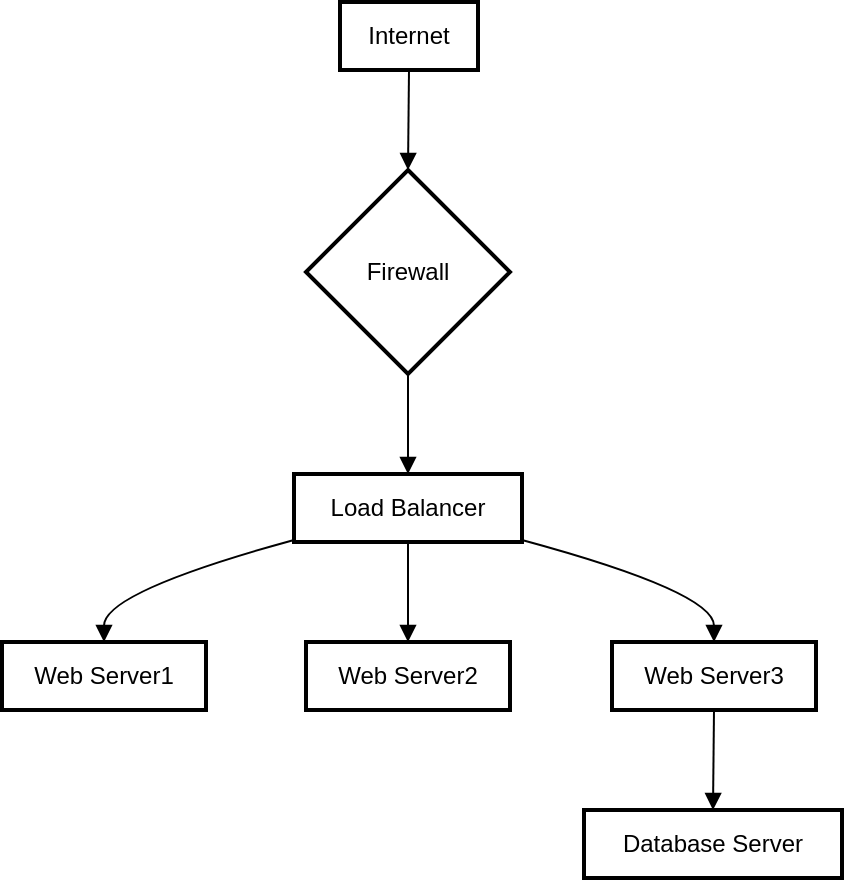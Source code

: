 <mxfile version="24.6.4" type="github">
  <diagram name="Page-1" id="5EwQsYHuU0AXtV6_2nuC">
    <mxGraphModel>
      <root>
        <mxCell id="0" />
        <mxCell id="1" parent="0" />
        <mxCell id="2" value="Internet" style="whiteSpace=wrap;strokeWidth=2;" vertex="1" parent="1">
          <mxGeometry x="169" width="69" height="34" as="geometry" />
        </mxCell>
        <mxCell id="3" value="Firewall" style="rhombus;strokeWidth=2;whiteSpace=wrap;" vertex="1" parent="1">
          <mxGeometry x="152" y="84" width="102" height="102" as="geometry" />
        </mxCell>
        <mxCell id="4" value="Load Balancer" style="whiteSpace=wrap;strokeWidth=2;" vertex="1" parent="1">
          <mxGeometry x="146" y="236" width="114" height="34" as="geometry" />
        </mxCell>
        <mxCell id="5" value="Web Server1" style="whiteSpace=wrap;strokeWidth=2;" vertex="1" parent="1">
          <mxGeometry y="320" width="102" height="34" as="geometry" />
        </mxCell>
        <mxCell id="6" value="Web Server2" style="whiteSpace=wrap;strokeWidth=2;" vertex="1" parent="1">
          <mxGeometry x="152" y="320" width="102" height="34" as="geometry" />
        </mxCell>
        <mxCell id="7" value="Web Server3" style="whiteSpace=wrap;strokeWidth=2;" vertex="1" parent="1">
          <mxGeometry x="305" y="320" width="102" height="34" as="geometry" />
        </mxCell>
        <mxCell id="8" value="Database Server" style="whiteSpace=wrap;strokeWidth=2;" vertex="1" parent="1">
          <mxGeometry x="291" y="404" width="129" height="34" as="geometry" />
        </mxCell>
        <mxCell id="9" value="" style="curved=1;startArrow=none;endArrow=block;exitX=0.5;exitY=1;entryX=0.5;entryY=0;" edge="1" parent="1" source="2" target="3">
          <mxGeometry relative="1" as="geometry">
            <Array as="points" />
          </mxGeometry>
        </mxCell>
        <mxCell id="10" value="" style="curved=1;startArrow=none;endArrow=block;exitX=0.5;exitY=1;entryX=0.5;entryY=0.01;" edge="1" parent="1" source="3" target="4">
          <mxGeometry relative="1" as="geometry">
            <Array as="points" />
          </mxGeometry>
        </mxCell>
        <mxCell id="11" value="" style="curved=1;startArrow=none;endArrow=block;exitX=0;exitY=0.97;entryX=0.5;entryY=0.01;" edge="1" parent="1" source="4" target="5">
          <mxGeometry relative="1" as="geometry">
            <Array as="points">
              <mxPoint x="51" y="295" />
            </Array>
          </mxGeometry>
        </mxCell>
        <mxCell id="12" value="" style="curved=1;startArrow=none;endArrow=block;exitX=0.5;exitY=1.01;entryX=0.5;entryY=0.01;" edge="1" parent="1" source="4" target="6">
          <mxGeometry relative="1" as="geometry">
            <Array as="points" />
          </mxGeometry>
        </mxCell>
        <mxCell id="13" value="" style="curved=1;startArrow=none;endArrow=block;exitX=1;exitY=0.97;entryX=0.5;entryY=0.01;" edge="1" parent="1" source="4" target="7">
          <mxGeometry relative="1" as="geometry">
            <Array as="points">
              <mxPoint x="356" y="295" />
            </Array>
          </mxGeometry>
        </mxCell>
        <mxCell id="14" value="" style="curved=1;startArrow=none;endArrow=block;exitX=0.5;exitY=1.01;entryX=0.5;entryY=0.01;" edge="1" parent="1" source="7" target="8">
          <mxGeometry relative="1" as="geometry">
            <Array as="points" />
          </mxGeometry>
        </mxCell>
      </root>
    </mxGraphModel>
  </diagram>
</mxfile>
